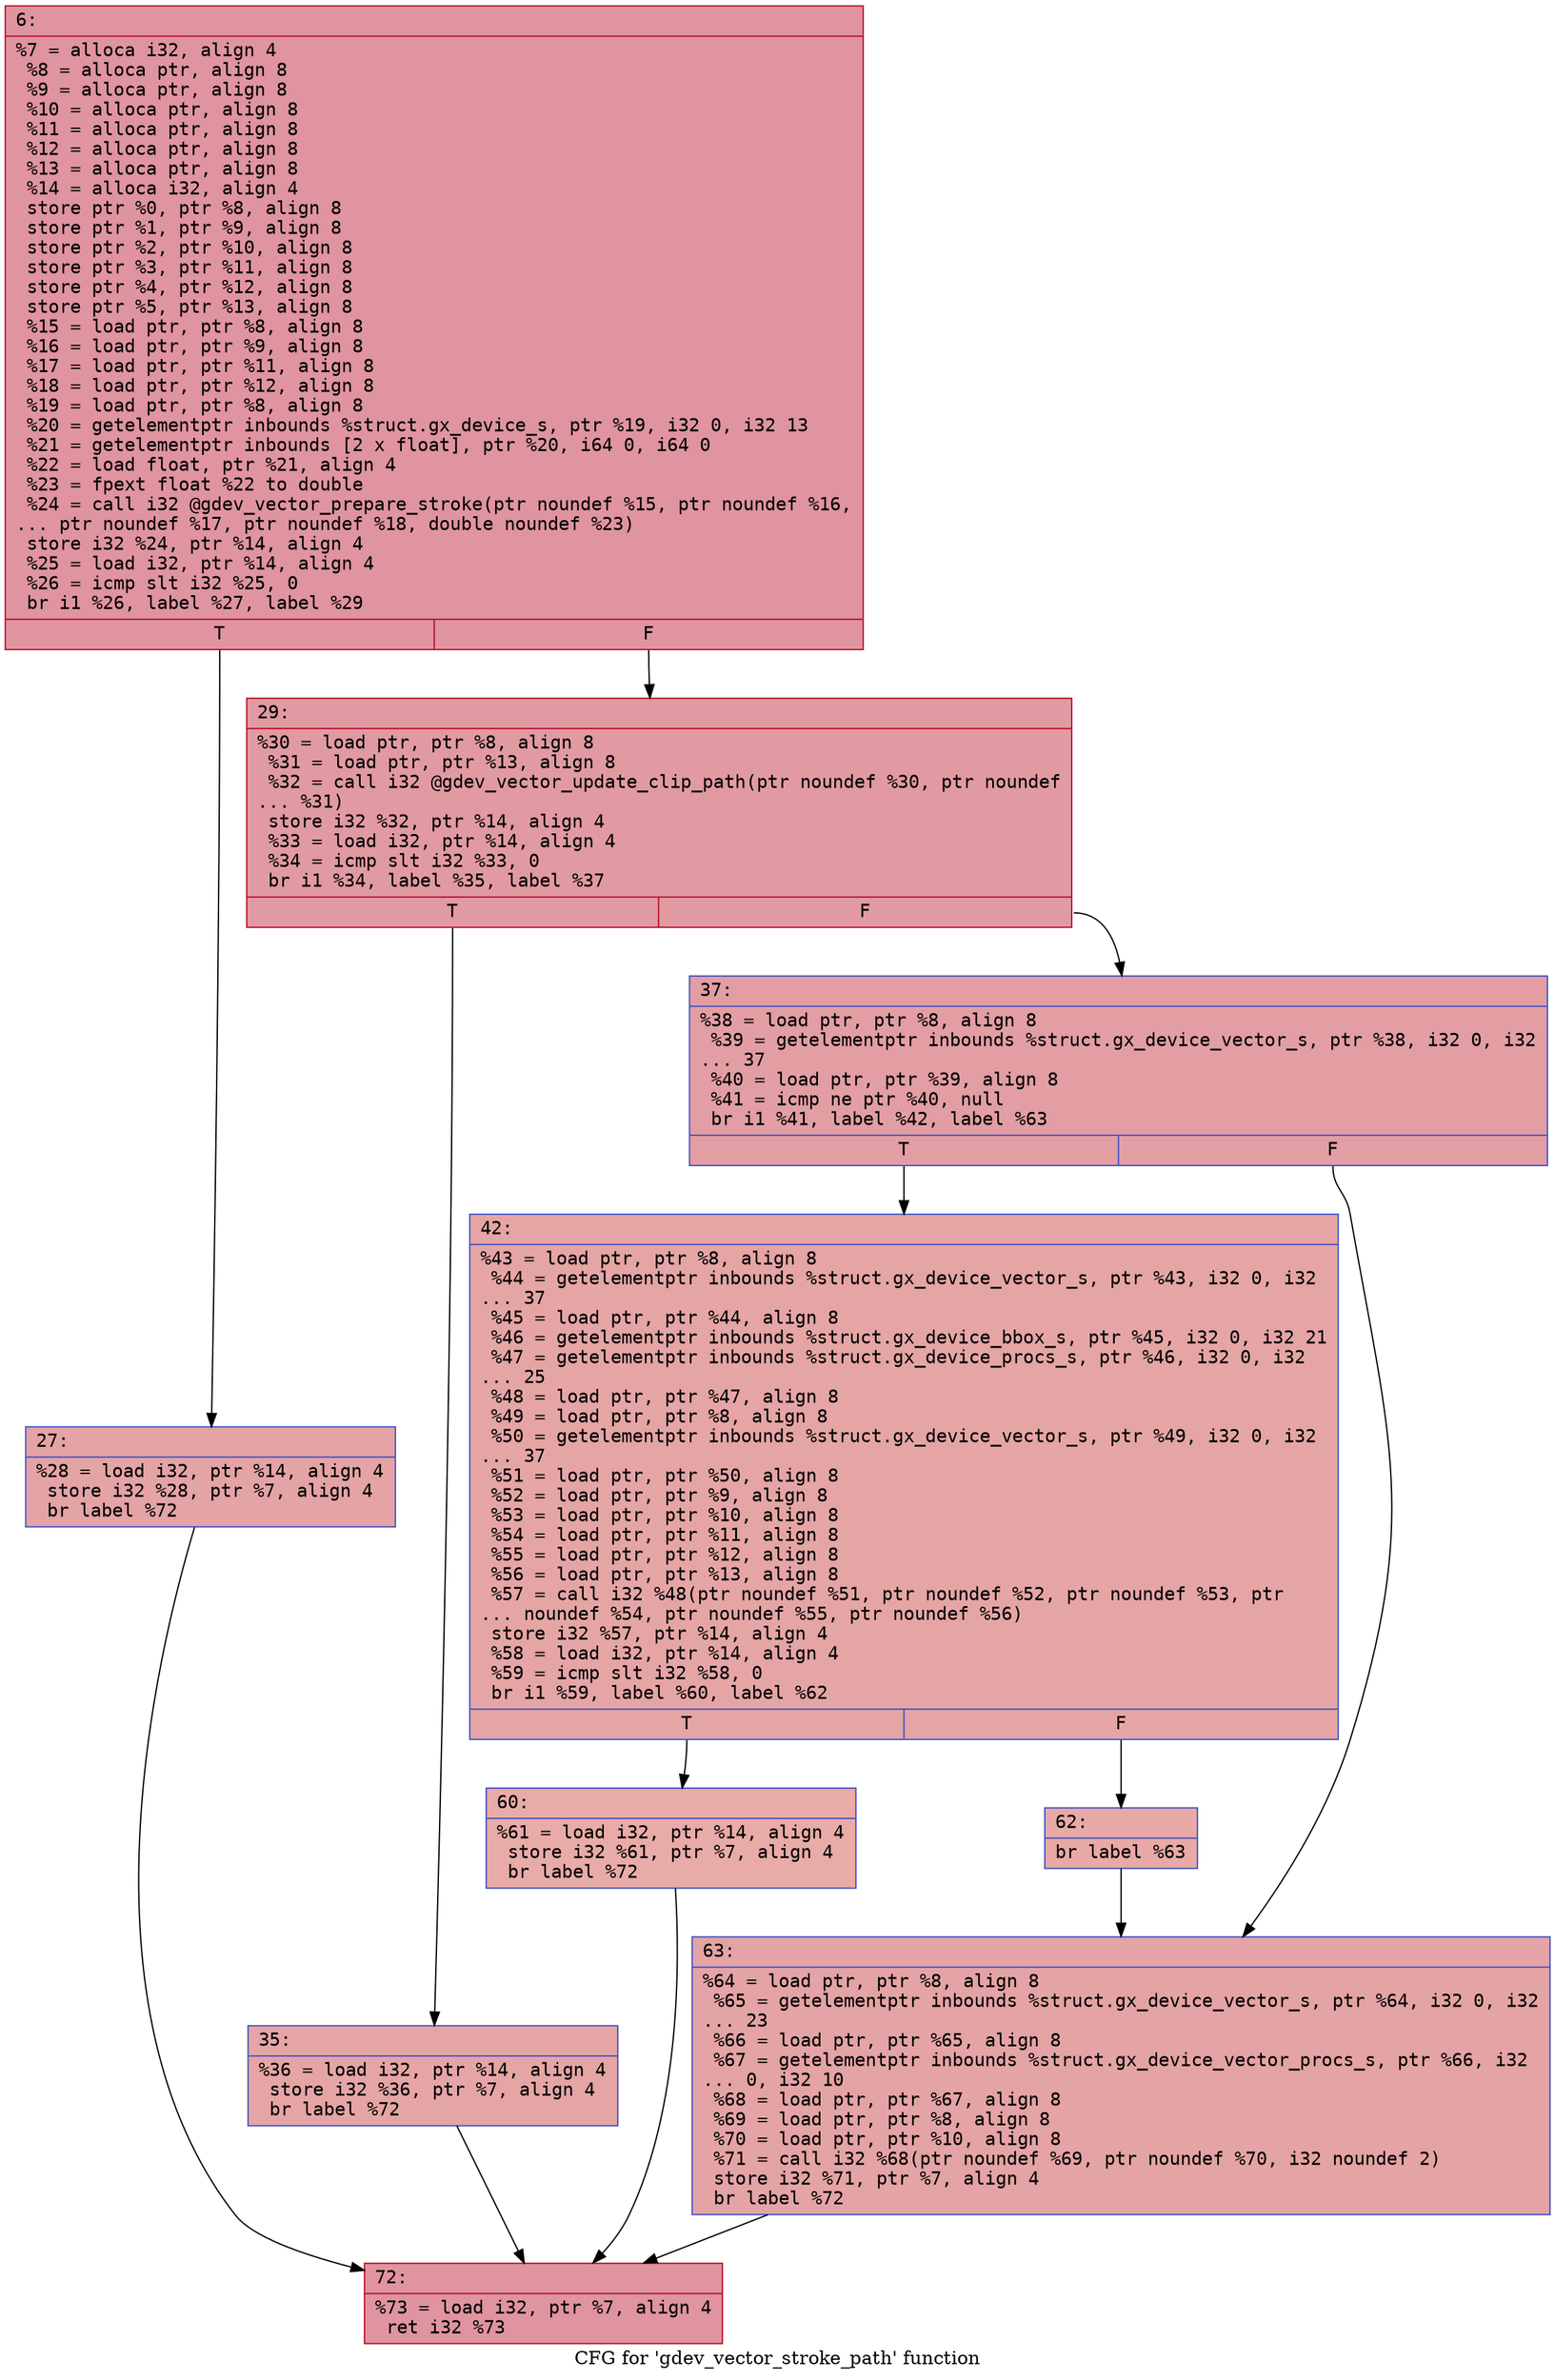 digraph "CFG for 'gdev_vector_stroke_path' function" {
	label="CFG for 'gdev_vector_stroke_path' function";

	Node0x6000009c8230 [shape=record,color="#b70d28ff", style=filled, fillcolor="#b70d2870" fontname="Courier",label="{6:\l|  %7 = alloca i32, align 4\l  %8 = alloca ptr, align 8\l  %9 = alloca ptr, align 8\l  %10 = alloca ptr, align 8\l  %11 = alloca ptr, align 8\l  %12 = alloca ptr, align 8\l  %13 = alloca ptr, align 8\l  %14 = alloca i32, align 4\l  store ptr %0, ptr %8, align 8\l  store ptr %1, ptr %9, align 8\l  store ptr %2, ptr %10, align 8\l  store ptr %3, ptr %11, align 8\l  store ptr %4, ptr %12, align 8\l  store ptr %5, ptr %13, align 8\l  %15 = load ptr, ptr %8, align 8\l  %16 = load ptr, ptr %9, align 8\l  %17 = load ptr, ptr %11, align 8\l  %18 = load ptr, ptr %12, align 8\l  %19 = load ptr, ptr %8, align 8\l  %20 = getelementptr inbounds %struct.gx_device_s, ptr %19, i32 0, i32 13\l  %21 = getelementptr inbounds [2 x float], ptr %20, i64 0, i64 0\l  %22 = load float, ptr %21, align 4\l  %23 = fpext float %22 to double\l  %24 = call i32 @gdev_vector_prepare_stroke(ptr noundef %15, ptr noundef %16,\l... ptr noundef %17, ptr noundef %18, double noundef %23)\l  store i32 %24, ptr %14, align 4\l  %25 = load i32, ptr %14, align 4\l  %26 = icmp slt i32 %25, 0\l  br i1 %26, label %27, label %29\l|{<s0>T|<s1>F}}"];
	Node0x6000009c8230:s0 -> Node0x6000009c8280[tooltip="6 -> 27\nProbability 37.50%" ];
	Node0x6000009c8230:s1 -> Node0x6000009c82d0[tooltip="6 -> 29\nProbability 62.50%" ];
	Node0x6000009c8280 [shape=record,color="#3d50c3ff", style=filled, fillcolor="#c32e3170" fontname="Courier",label="{27:\l|  %28 = load i32, ptr %14, align 4\l  store i32 %28, ptr %7, align 4\l  br label %72\l}"];
	Node0x6000009c8280 -> Node0x6000009c8500[tooltip="27 -> 72\nProbability 100.00%" ];
	Node0x6000009c82d0 [shape=record,color="#b70d28ff", style=filled, fillcolor="#bb1b2c70" fontname="Courier",label="{29:\l|  %30 = load ptr, ptr %8, align 8\l  %31 = load ptr, ptr %13, align 8\l  %32 = call i32 @gdev_vector_update_clip_path(ptr noundef %30, ptr noundef\l... %31)\l  store i32 %32, ptr %14, align 4\l  %33 = load i32, ptr %14, align 4\l  %34 = icmp slt i32 %33, 0\l  br i1 %34, label %35, label %37\l|{<s0>T|<s1>F}}"];
	Node0x6000009c82d0:s0 -> Node0x6000009c8320[tooltip="29 -> 35\nProbability 37.50%" ];
	Node0x6000009c82d0:s1 -> Node0x6000009c8370[tooltip="29 -> 37\nProbability 62.50%" ];
	Node0x6000009c8320 [shape=record,color="#3d50c3ff", style=filled, fillcolor="#c5333470" fontname="Courier",label="{35:\l|  %36 = load i32, ptr %14, align 4\l  store i32 %36, ptr %7, align 4\l  br label %72\l}"];
	Node0x6000009c8320 -> Node0x6000009c8500[tooltip="35 -> 72\nProbability 100.00%" ];
	Node0x6000009c8370 [shape=record,color="#3d50c3ff", style=filled, fillcolor="#be242e70" fontname="Courier",label="{37:\l|  %38 = load ptr, ptr %8, align 8\l  %39 = getelementptr inbounds %struct.gx_device_vector_s, ptr %38, i32 0, i32\l... 37\l  %40 = load ptr, ptr %39, align 8\l  %41 = icmp ne ptr %40, null\l  br i1 %41, label %42, label %63\l|{<s0>T|<s1>F}}"];
	Node0x6000009c8370:s0 -> Node0x6000009c83c0[tooltip="37 -> 42\nProbability 62.50%" ];
	Node0x6000009c8370:s1 -> Node0x6000009c84b0[tooltip="37 -> 63\nProbability 37.50%" ];
	Node0x6000009c83c0 [shape=record,color="#3d50c3ff", style=filled, fillcolor="#c5333470" fontname="Courier",label="{42:\l|  %43 = load ptr, ptr %8, align 8\l  %44 = getelementptr inbounds %struct.gx_device_vector_s, ptr %43, i32 0, i32\l... 37\l  %45 = load ptr, ptr %44, align 8\l  %46 = getelementptr inbounds %struct.gx_device_bbox_s, ptr %45, i32 0, i32 21\l  %47 = getelementptr inbounds %struct.gx_device_procs_s, ptr %46, i32 0, i32\l... 25\l  %48 = load ptr, ptr %47, align 8\l  %49 = load ptr, ptr %8, align 8\l  %50 = getelementptr inbounds %struct.gx_device_vector_s, ptr %49, i32 0, i32\l... 37\l  %51 = load ptr, ptr %50, align 8\l  %52 = load ptr, ptr %9, align 8\l  %53 = load ptr, ptr %10, align 8\l  %54 = load ptr, ptr %11, align 8\l  %55 = load ptr, ptr %12, align 8\l  %56 = load ptr, ptr %13, align 8\l  %57 = call i32 %48(ptr noundef %51, ptr noundef %52, ptr noundef %53, ptr\l... noundef %54, ptr noundef %55, ptr noundef %56)\l  store i32 %57, ptr %14, align 4\l  %58 = load i32, ptr %14, align 4\l  %59 = icmp slt i32 %58, 0\l  br i1 %59, label %60, label %62\l|{<s0>T|<s1>F}}"];
	Node0x6000009c83c0:s0 -> Node0x6000009c8410[tooltip="42 -> 60\nProbability 37.50%" ];
	Node0x6000009c83c0:s1 -> Node0x6000009c8460[tooltip="42 -> 62\nProbability 62.50%" ];
	Node0x6000009c8410 [shape=record,color="#3d50c3ff", style=filled, fillcolor="#cc403a70" fontname="Courier",label="{60:\l|  %61 = load i32, ptr %14, align 4\l  store i32 %61, ptr %7, align 4\l  br label %72\l}"];
	Node0x6000009c8410 -> Node0x6000009c8500[tooltip="60 -> 72\nProbability 100.00%" ];
	Node0x6000009c8460 [shape=record,color="#3d50c3ff", style=filled, fillcolor="#ca3b3770" fontname="Courier",label="{62:\l|  br label %63\l}"];
	Node0x6000009c8460 -> Node0x6000009c84b0[tooltip="62 -> 63\nProbability 100.00%" ];
	Node0x6000009c84b0 [shape=record,color="#3d50c3ff", style=filled, fillcolor="#c32e3170" fontname="Courier",label="{63:\l|  %64 = load ptr, ptr %8, align 8\l  %65 = getelementptr inbounds %struct.gx_device_vector_s, ptr %64, i32 0, i32\l... 23\l  %66 = load ptr, ptr %65, align 8\l  %67 = getelementptr inbounds %struct.gx_device_vector_procs_s, ptr %66, i32\l... 0, i32 10\l  %68 = load ptr, ptr %67, align 8\l  %69 = load ptr, ptr %8, align 8\l  %70 = load ptr, ptr %10, align 8\l  %71 = call i32 %68(ptr noundef %69, ptr noundef %70, i32 noundef 2)\l  store i32 %71, ptr %7, align 4\l  br label %72\l}"];
	Node0x6000009c84b0 -> Node0x6000009c8500[tooltip="63 -> 72\nProbability 100.00%" ];
	Node0x6000009c8500 [shape=record,color="#b70d28ff", style=filled, fillcolor="#b70d2870" fontname="Courier",label="{72:\l|  %73 = load i32, ptr %7, align 4\l  ret i32 %73\l}"];
}
